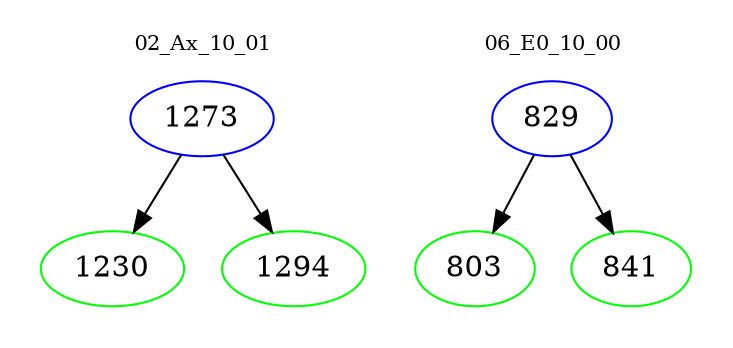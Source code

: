 digraph{
subgraph cluster_0 {
color = white
label = "02_Ax_10_01";
fontsize=10;
T0_1273 [label="1273", color="blue"]
T0_1273 -> T0_1230 [color="black"]
T0_1230 [label="1230", color="green"]
T0_1273 -> T0_1294 [color="black"]
T0_1294 [label="1294", color="green"]
}
subgraph cluster_1 {
color = white
label = "06_E0_10_00";
fontsize=10;
T1_829 [label="829", color="blue"]
T1_829 -> T1_803 [color="black"]
T1_803 [label="803", color="green"]
T1_829 -> T1_841 [color="black"]
T1_841 [label="841", color="green"]
}
}
